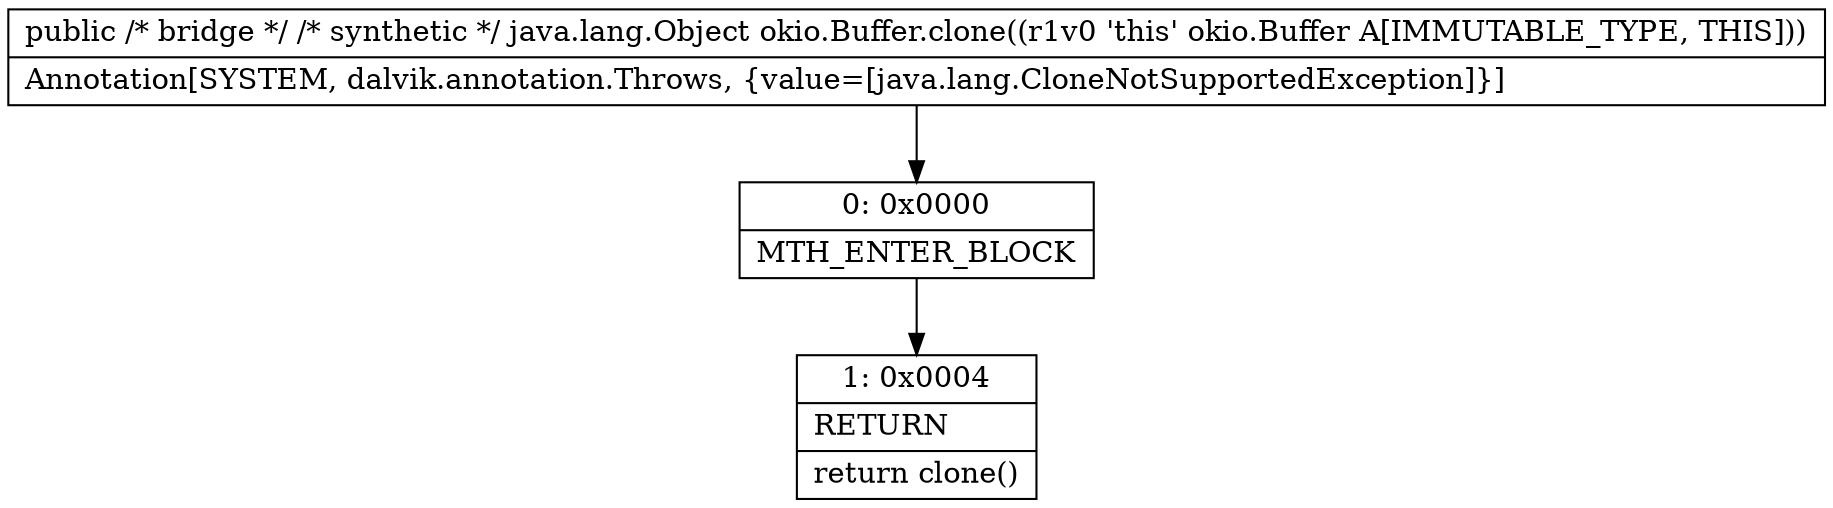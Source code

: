 digraph "CFG forokio.Buffer.clone()Ljava\/lang\/Object;" {
Node_0 [shape=record,label="{0\:\ 0x0000|MTH_ENTER_BLOCK\l}"];
Node_1 [shape=record,label="{1\:\ 0x0004|RETURN\l|return clone()\l}"];
MethodNode[shape=record,label="{public \/* bridge *\/ \/* synthetic *\/ java.lang.Object okio.Buffer.clone((r1v0 'this' okio.Buffer A[IMMUTABLE_TYPE, THIS]))  | Annotation[SYSTEM, dalvik.annotation.Throws, \{value=[java.lang.CloneNotSupportedException]\}]\l}"];
MethodNode -> Node_0;
Node_0 -> Node_1;
}

